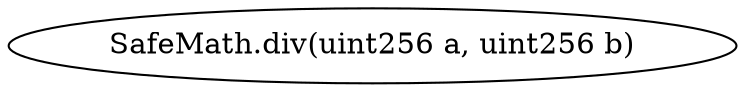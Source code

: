 digraph "" {
	graph [bb="0,0,295.1,36"];
	node [label="\N"];
	"SafeMath.div(uint256 a, uint256 b)"	 [height=0.5,
		pos="147.55,18",
		width=4.0987];
}
digraph "" {
	graph [bb="0,0,295.1,36"];
	node [label="\N"];
	"SafeMath.div(uint256 a, uint256 b)"	 [height=0.5,
		pos="147.55,18",
		width=4.0987];
}
